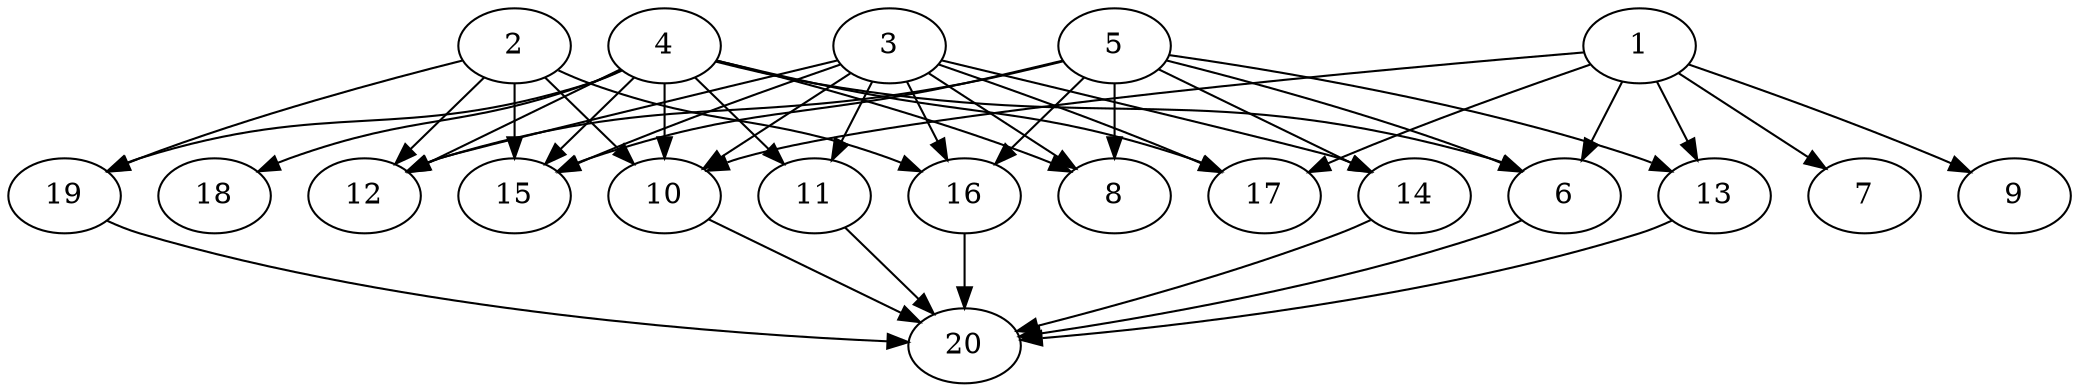 // DAG automatically generated by daggen at Wed Jul 24 21:20:06 2019
// ./daggen --dot -n 20 --ccr 0.5 --fat 0.8 --regular 0.5 --density 0.8 --mindata 5242880 --maxdata 52428800 
digraph G {
  1 [size="74534912", alpha="0.14", expect_size="37267456"] 
  1 -> 6 [size ="37267456"]
  1 -> 7 [size ="37267456"]
  1 -> 9 [size ="37267456"]
  1 -> 10 [size ="37267456"]
  1 -> 13 [size ="37267456"]
  1 -> 17 [size ="37267456"]
  2 [size="37302272", alpha="0.15", expect_size="18651136"] 
  2 -> 10 [size ="18651136"]
  2 -> 12 [size ="18651136"]
  2 -> 15 [size ="18651136"]
  2 -> 16 [size ="18651136"]
  2 -> 19 [size ="18651136"]
  3 [size="53299200", alpha="0.10", expect_size="26649600"] 
  3 -> 8 [size ="26649600"]
  3 -> 10 [size ="26649600"]
  3 -> 11 [size ="26649600"]
  3 -> 12 [size ="26649600"]
  3 -> 14 [size ="26649600"]
  3 -> 15 [size ="26649600"]
  3 -> 16 [size ="26649600"]
  3 -> 17 [size ="26649600"]
  4 [size="72572928", alpha="0.19", expect_size="36286464"] 
  4 -> 6 [size ="36286464"]
  4 -> 8 [size ="36286464"]
  4 -> 10 [size ="36286464"]
  4 -> 11 [size ="36286464"]
  4 -> 12 [size ="36286464"]
  4 -> 15 [size ="36286464"]
  4 -> 17 [size ="36286464"]
  4 -> 18 [size ="36286464"]
  4 -> 19 [size ="36286464"]
  5 [size="17254400", alpha="0.08", expect_size="8627200"] 
  5 -> 6 [size ="8627200"]
  5 -> 8 [size ="8627200"]
  5 -> 12 [size ="8627200"]
  5 -> 13 [size ="8627200"]
  5 -> 14 [size ="8627200"]
  5 -> 15 [size ="8627200"]
  5 -> 16 [size ="8627200"]
  6 [size="64804864", alpha="0.05", expect_size="32402432"] 
  6 -> 20 [size ="32402432"]
  7 [size="58982400", alpha="0.04", expect_size="29491200"] 
  8 [size="23652352", alpha="0.19", expect_size="11826176"] 
  9 [size="11483136", alpha="0.13", expect_size="5741568"] 
  10 [size="89618432", alpha="0.12", expect_size="44809216"] 
  10 -> 20 [size ="44809216"]
  11 [size="103604224", alpha="0.19", expect_size="51802112"] 
  11 -> 20 [size ="51802112"]
  12 [size="77537280", alpha="0.13", expect_size="38768640"] 
  13 [size="53219328", alpha="0.11", expect_size="26609664"] 
  13 -> 20 [size ="26609664"]
  14 [size="102266880", alpha="0.16", expect_size="51133440"] 
  14 -> 20 [size ="51133440"]
  15 [size="95668224", alpha="0.19", expect_size="47834112"] 
  16 [size="38311936", alpha="0.18", expect_size="19155968"] 
  16 -> 20 [size ="19155968"]
  17 [size="61284352", alpha="0.11", expect_size="30642176"] 
  18 [size="77953024", alpha="0.15", expect_size="38976512"] 
  19 [size="71997440", alpha="0.02", expect_size="35998720"] 
  19 -> 20 [size ="35998720"]
  20 [size="38348800", alpha="0.09", expect_size="19174400"] 
}
